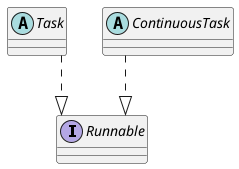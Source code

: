 @startuml Class diagram

    ' TODO: finish

    top to bottom direction
    skinparam linetype ortho

    interface "Runnable"
    abstract class "Task"
    abstract class "ContinuousTask"

    "Task" ..|> "Runnable"
    "ContinuousTask" ..|> "Runnable"

@enduml